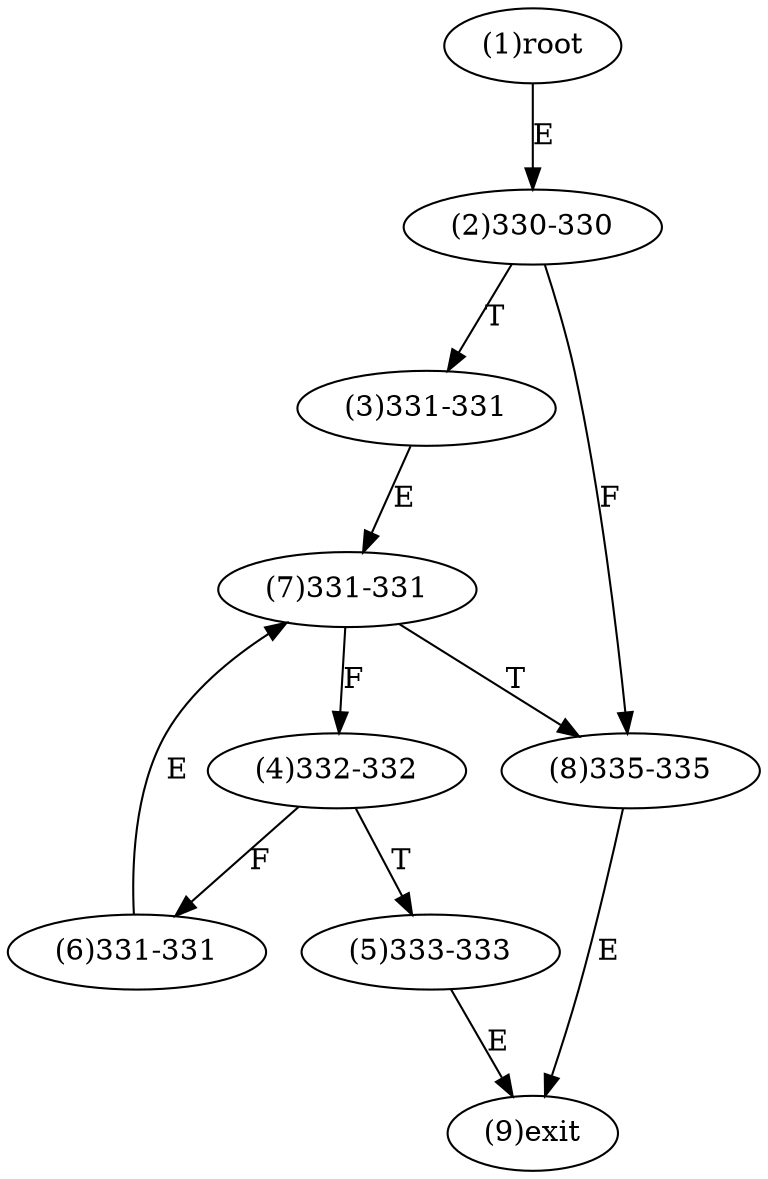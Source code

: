 digraph "" { 
1[ label="(1)root"];
2[ label="(2)330-330"];
3[ label="(3)331-331"];
4[ label="(4)332-332"];
5[ label="(5)333-333"];
6[ label="(6)331-331"];
7[ label="(7)331-331"];
8[ label="(8)335-335"];
9[ label="(9)exit"];
1->2[ label="E"];
2->8[ label="F"];
2->3[ label="T"];
3->7[ label="E"];
4->6[ label="F"];
4->5[ label="T"];
5->9[ label="E"];
6->7[ label="E"];
7->4[ label="F"];
7->8[ label="T"];
8->9[ label="E"];
}